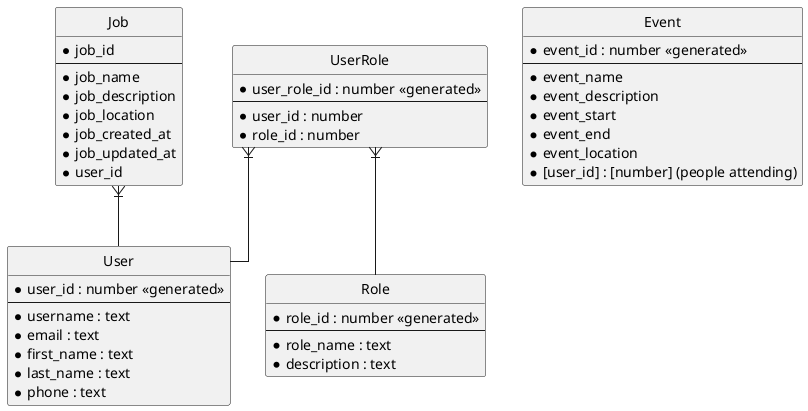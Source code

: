 @startuml

' hide the spot
hide circle

' avoid problems with angled crows feet
skinparam linetype ortho

entity "User" as user {
  *user_id : number <<generated>>
  --
  *username : text
  *email : text
  *first_name : text
  *last_name : text
  *phone : text
}

entity "Role" as role {
  *role_id : number <<generated>>
  --
  *role_name : text
  *description : text
}


entity "UserRole" as user_role {
  *user_role_id : number <<generated>>
  --
  *user_id : number
  *role_id : number
}

entity "Event" as event {
  *event_id : number <<generated>>
  --
  *event_name
  *event_description
  *event_start
  *event_end
  *event_location
  *[user_id] : [number] (people attending)
  }

entity "Job" as job {
  *job_id
  --
  *job_name
  *job_description
  *job_location
  *job_created_at
  *job_updated_at
  *user_id
  }

user_role }|-- user
user_role }|-- role

job }|-- user

@enduml
